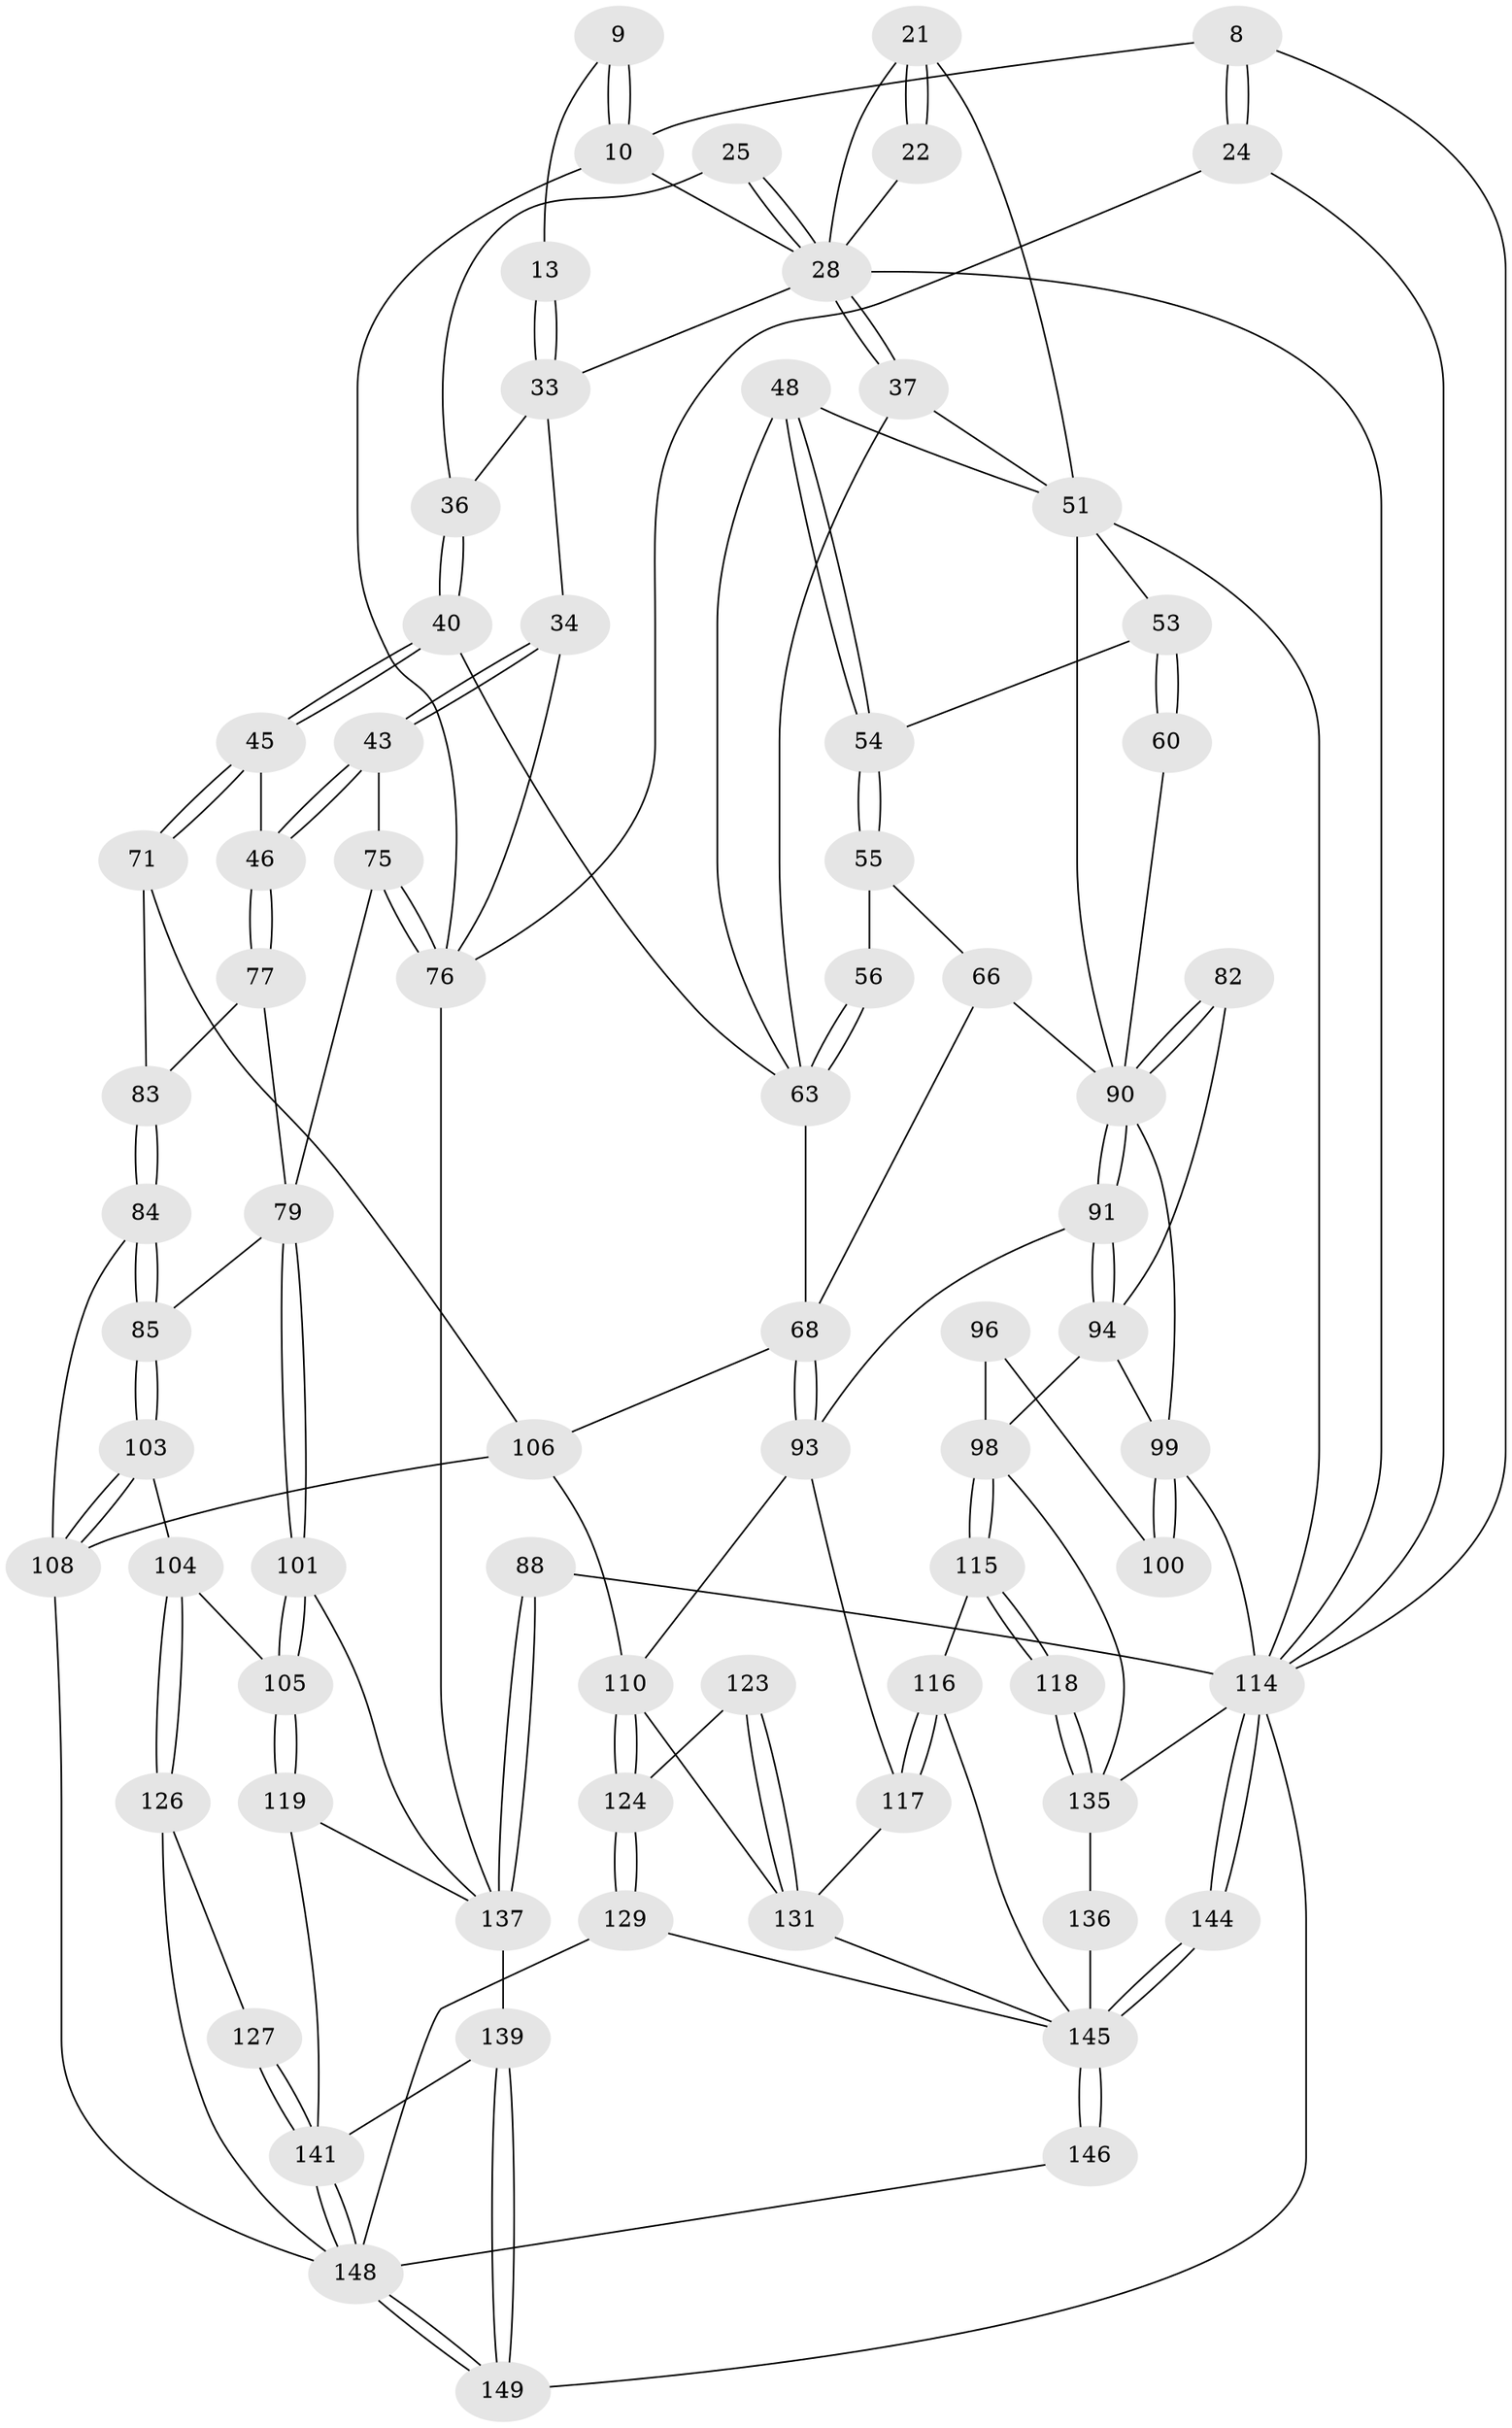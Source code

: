 // original degree distribution, {3: 0.013422818791946308, 4: 0.2483221476510067, 6: 0.22818791946308725, 5: 0.5100671140939598}
// Generated by graph-tools (version 1.1) at 2025/00/03/09/25 05:00:07]
// undirected, 74 vertices, 169 edges
graph export_dot {
graph [start="1"]
  node [color=gray90,style=filled];
  8 [pos="+0.04149754335914614+0.07877262640842561",super="+6"];
  9 [pos="+0.27035838530168665+0.029385050693049943"];
  10 [pos="+0.22499399464935765+0.13126476058284062",super="+7+2"];
  13 [pos="+0.4583125708623234+0.08761248765188057"];
  21 [pos="+0.9055776775783109+0.23364340108092244",super="+14+15"];
  22 [pos="+0.8668497255047469+0.20888607118317748"];
  24 [pos="+0+0.2230079634194733"];
  25 [pos="+0.6275537703712494+0.20122009228551405"];
  28 [pos="+0.6282754970883913+0.2019587042966387",super="+23+17"];
  33 [pos="+0.3123600995750348+0.22113466154111017",super="+32+27+12"];
  34 [pos="+0.2516989220100427+0.19104819275707402"];
  36 [pos="+0.4158828500714633+0.3129832311964229",super="+26"];
  37 [pos="+0.628451316310077+0.2025934287890956"];
  40 [pos="+0.4389304161205317+0.3787625693299433"];
  43 [pos="+0.21770278134522783+0.44792048177303373"];
  45 [pos="+0.4175780962880849+0.40442644629601243"];
  46 [pos="+0.2245150359964377+0.45130197377551884"];
  48 [pos="+0.6877857601985699+0.3618635759277524"];
  51 [pos="+0.7489735405570173+0.39394056999728283",super="+47+41"];
  53 [pos="+0.7240374820903535+0.4309142243609113",super="+52"];
  54 [pos="+0.6975036202442494+0.41929926198410966"];
  55 [pos="+0.6801909206690965+0.4756921585929301"];
  56 [pos="+0.656124099751107+0.4665314353448706"];
  60 [pos="+0.7393286488878877+0.4893268348056844",super="+57"];
  63 [pos="+0.5594303436023196+0.4509274879880307",super="+39+49"];
  66 [pos="+0.6483151456871733+0.5707294297778484",super="+62"];
  68 [pos="+0.5389707862429082+0.6406660483062068",super="+67"];
  71 [pos="+0.4142952532501058+0.47974015092204275"];
  75 [pos="+0.10788902547387272+0.4825044316655763",super="+44+42"];
  76 [pos="+0+0.6173442417869892",super="+31+35"];
  77 [pos="+0.23300242735506604+0.480747799468093"];
  79 [pos="+0.141289297999726+0.6369318782876106",super="+78"];
  82 [pos="+0.81978849318244+0.5844354002230164"];
  83 [pos="+0.3323746346844877+0.5518682951844914"];
  84 [pos="+0.3204023754590325+0.6485854939426373"];
  85 [pos="+0.3147255525750215+0.6492730736033592"];
  88 [pos="+0+0.8401300879071383"];
  90 [pos="+0.7401251649424818+0.656189239931909",super="+73+74"];
  91 [pos="+0.7280276931164553+0.7238837254750454"];
  93 [pos="+0.5722935994765198+0.6981206614259683",super="+92"];
  94 [pos="+0.8447555971730477+0.6761847745499983",super="+81"];
  96 [pos="+0.9261621852694372+0.7168826109987643"];
  98 [pos="+0.8688195899616776+0.7442063097792232",super="+97"];
  99 [pos="+1+0.6321794715293968",super="+64+80"];
  100 [pos="+1+0.6660806967638359",super="+95"];
  101 [pos="+0.10732708388918857+0.6977668742918125"];
  103 [pos="+0.23264749566838783+0.7492971091243292"];
  104 [pos="+0.18721066694924662+0.7576022161534439"];
  105 [pos="+0.17599390406798082+0.7572648297704129"];
  106 [pos="+0.40922564011118023+0.7871272357053576",super="+69+70"];
  108 [pos="+0.35318240323042766+0.8402498289282898",super="+107+86"];
  110 [pos="+0.463845710689069+0.7984381315792894",super="+109"];
  114 [pos="+1+1",super="+5+89+18+111"];
  115 [pos="+0.7950809446542886+0.7861705045690329"];
  116 [pos="+0.7288524866496667+0.7694665260048162"];
  117 [pos="+0.7251566712593915+0.7650500530365505"];
  118 [pos="+0.8332464454606052+0.8310880696017963"];
  119 [pos="+0.14383900870418892+0.8570022520365693"];
  123 [pos="+0.5568251219617475+0.8810745925374689"];
  124 [pos="+0.5089618373216487+0.8750075524874591"];
  126 [pos="+0.2696828315162411+0.9155289148162751"];
  127 [pos="+0.24840970188664788+0.9262439394489704"];
  129 [pos="+0.42840333671531716+0.9234230521396517"];
  131 [pos="+0.5679970380694098+0.8915437865908069",super="+121+122"];
  135 [pos="+0.8709522395128199+0.9097939121338211",super="+113"];
  136 [pos="+0.8662730863037602+0.9141053096270253"];
  137 [pos="+0.04636409689641106+0.8982612907495158",super="+120+87"];
  139 [pos="+0.08128156629211136+0.9774601540017267"];
  141 [pos="+0.2039236321274546+1",super="+138+128"];
  144 [pos="+0.7592569239861605+1"];
  145 [pos="+0.7324643723809569+1",super="+143+142+140"];
  146 [pos="+0.5718775144463917+1"];
  148 [pos="+0.13184370460641762+1",super="+147+130"];
  149 [pos="+0.10511810129902001+1"];
  8 -- 24 [weight=2];
  8 -- 24;
  8 -- 10;
  8 -- 114;
  9 -- 10 [weight=2];
  9 -- 10;
  9 -- 13;
  10 -- 76;
  10 -- 28;
  13 -- 33 [weight=2];
  13 -- 33;
  21 -- 22 [weight=2];
  21 -- 22;
  21 -- 51;
  21 -- 28 [weight=2];
  22 -- 28;
  24 -- 76;
  24 -- 114;
  25 -- 28 [weight=2];
  25 -- 28;
  25 -- 36;
  28 -- 37;
  28 -- 37;
  28 -- 33;
  28 -- 114;
  33 -- 34;
  33 -- 36 [weight=2];
  34 -- 43;
  34 -- 43;
  34 -- 76;
  36 -- 40;
  36 -- 40;
  37 -- 63;
  37 -- 51;
  40 -- 45;
  40 -- 45;
  40 -- 63;
  43 -- 46;
  43 -- 46;
  43 -- 75;
  45 -- 46;
  45 -- 71;
  45 -- 71;
  46 -- 77;
  46 -- 77;
  48 -- 54;
  48 -- 54;
  48 -- 63;
  48 -- 51;
  51 -- 53;
  51 -- 90 [weight=2];
  51 -- 114;
  53 -- 54;
  53 -- 60 [weight=2];
  53 -- 60;
  54 -- 55;
  54 -- 55;
  55 -- 56;
  55 -- 66;
  56 -- 63 [weight=2];
  56 -- 63;
  60 -- 90 [weight=2];
  63 -- 68;
  66 -- 68;
  66 -- 90 [weight=2];
  68 -- 93;
  68 -- 93;
  68 -- 106;
  71 -- 83;
  71 -- 106;
  75 -- 76 [weight=3];
  75 -- 76;
  75 -- 79;
  76 -- 137;
  77 -- 83;
  77 -- 79;
  79 -- 101;
  79 -- 101;
  79 -- 85;
  82 -- 90 [weight=2];
  82 -- 90;
  82 -- 94;
  83 -- 84;
  83 -- 84;
  84 -- 85;
  84 -- 85;
  84 -- 108;
  85 -- 103;
  85 -- 103;
  88 -- 137 [weight=2];
  88 -- 137;
  88 -- 114;
  90 -- 91;
  90 -- 91;
  90 -- 99;
  91 -- 94;
  91 -- 94;
  91 -- 93;
  93 -- 117;
  93 -- 110;
  94 -- 98;
  94 -- 99;
  96 -- 100 [weight=2];
  96 -- 98;
  98 -- 115;
  98 -- 115;
  98 -- 135;
  99 -- 100 [weight=2];
  99 -- 100;
  99 -- 114 [weight=2];
  101 -- 105;
  101 -- 105;
  101 -- 137;
  103 -- 104;
  103 -- 108;
  103 -- 108;
  104 -- 105;
  104 -- 126;
  104 -- 126;
  105 -- 119;
  105 -- 119;
  106 -- 110;
  106 -- 108 [weight=2];
  108 -- 148;
  110 -- 124;
  110 -- 124;
  110 -- 131;
  114 -- 144;
  114 -- 144;
  114 -- 149;
  114 -- 135;
  115 -- 116;
  115 -- 118;
  115 -- 118;
  116 -- 117;
  116 -- 117;
  116 -- 145;
  117 -- 131;
  118 -- 135 [weight=2];
  118 -- 135;
  119 -- 141;
  119 -- 137;
  123 -- 124;
  123 -- 131 [weight=2];
  123 -- 131;
  124 -- 129;
  124 -- 129;
  126 -- 127;
  126 -- 148;
  127 -- 141 [weight=2];
  127 -- 141;
  129 -- 145;
  129 -- 148;
  131 -- 145;
  135 -- 136;
  136 -- 145 [weight=2];
  137 -- 139;
  139 -- 149;
  139 -- 149;
  139 -- 141;
  141 -- 148;
  141 -- 148;
  144 -- 145 [weight=2];
  144 -- 145;
  145 -- 146 [weight=2];
  145 -- 146;
  146 -- 148;
  148 -- 149;
  148 -- 149;
}
